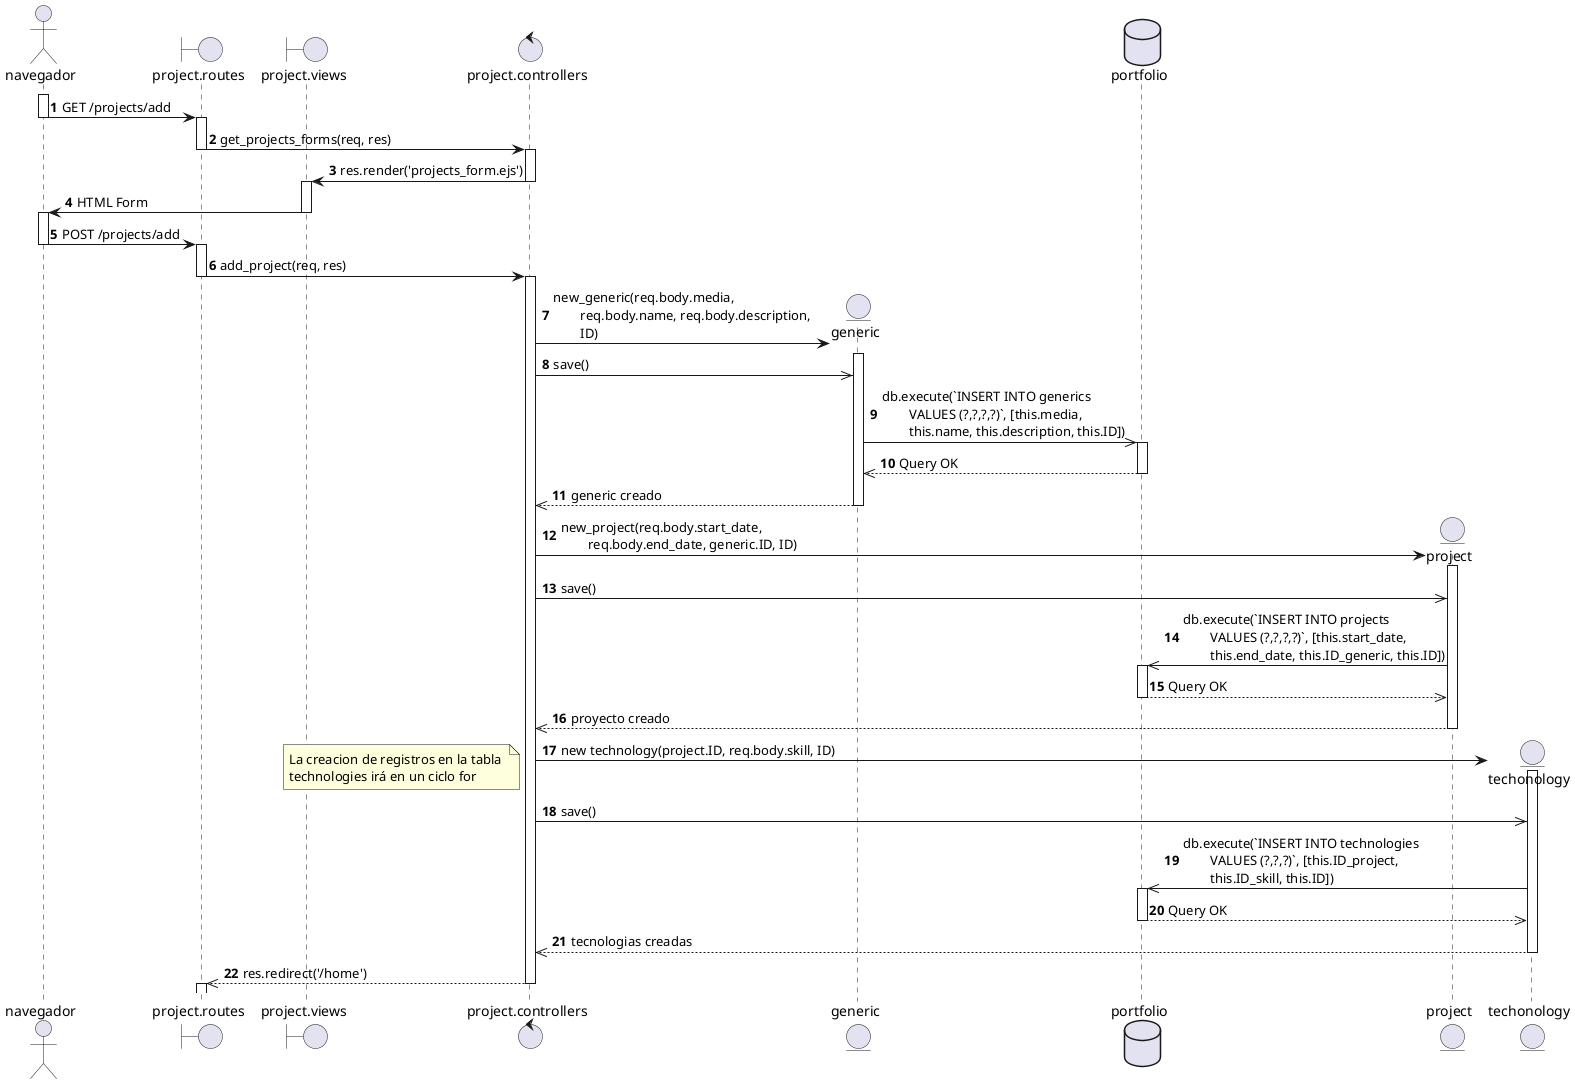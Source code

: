 @startuml 

autonumber

actor navegador as nav
boundary "project.routes" as routes
boundary "project.views" as view
control "project.controllers" as controller


activate nav
nav -> routes: GET /projects/add
deactivate nav

activate routes
routes -> controller: get_projects_forms(req, res)
deactivate routes

activate controller
controller -> view: res.render('projects_form.ejs')
deactivate controller

activate view
view -> nav: HTML Form
deactivate view

activate nav
nav -> routes: POST /projects/add
deactivate nav

activate routes
routes -> controller: add_project(req, res)
deactivate routes

activate controller
    create entity generic
controller -> generic: new_generic(req.body.media, \n\treq.body.name, req.body.description, \n\tID)

activate generic
controller ->> generic: save()

database portfolio as db   

generic ->> db: db.execute(`INSERT INTO generics \n\tVALUES (?,?,?,?)`, [this.media, \n\tthis.name, this.description, this.ID])

activate db
db -->> generic: Query OK
deactivate db

generic -->> controller: generic creado
deactivate generic
    create entity project

controller -> project: new_project(req.body.start_date, \n\treq.body.end_date, generic.ID, ID)
activate project
controller ->> project: save()

project ->> db: db.execute(`INSERT INTO projects \n\tVALUES (?,?,?,?)`, [this.start_date, \n\tthis.end_date, this.ID_generic, this.ID])

activate db
db -->> project: Query OK
deactivate db

project -->> controller: proyecto creado
deactivate project

create entity techonology as tec

controller -> tec: new technology(project.ID, req.body.skill, ID)
note left: La creacion de registros en la tabla \ntechnologies irá en un ciclo for

activate tec
controller ->> tec: save()

tec ->> db: db.execute(`INSERT INTO technologies \n\tVALUES (?,?,?)`, [this.ID_project, \n\tthis.ID_skill, this.ID])

activate db
db -->> tec: Query OK
deactivate db

tec -->> controller: tecnologias creadas
deactivate tec

controller -->> routes: res.redirect('/home')
deactivate controller
activate routes

@enduml